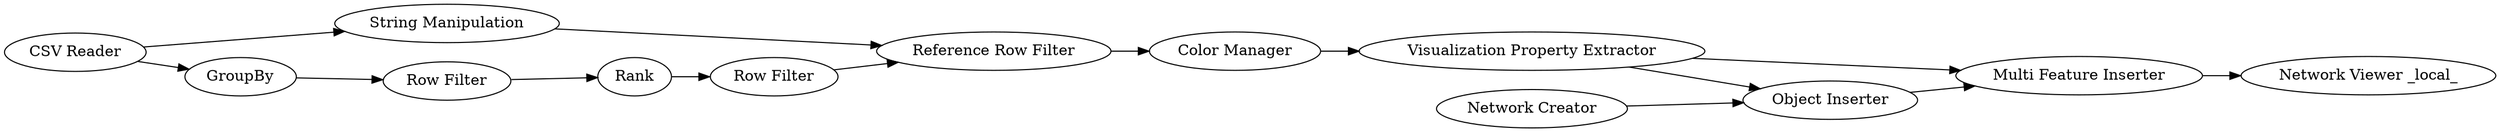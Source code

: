 digraph {
	"-6072521399952292360_19" [label="Multi Feature Inserter"]
	"-6072521399952292360_8" [label="Object Inserter"]
	"-6072521399952292360_17" [label="Color Manager"]
	"-6072521399952292360_6" [label="Reference Row Filter"]
	"-6072521399952292360_16" [label="CSV Reader"]
	"-6072521399952292360_18" [label="Visualization Property Extractor"]
	"-6072521399952292360_14" [label="String Manipulation"]
	"-6072521399952292360_2" [label=GroupBy]
	"-6072521399952292360_5" [label="Row Filter"]
	"-6072521399952292360_4" [label=Rank]
	"-6072521399952292360_3" [label="Row Filter"]
	"-6072521399952292360_13" [label="Network Viewer _local_"]
	"-6072521399952292360_7" [label="Network Creator"]
	"-6072521399952292360_16" -> "-6072521399952292360_14"
	"-6072521399952292360_18" -> "-6072521399952292360_19"
	"-6072521399952292360_7" -> "-6072521399952292360_8"
	"-6072521399952292360_17" -> "-6072521399952292360_18"
	"-6072521399952292360_18" -> "-6072521399952292360_8"
	"-6072521399952292360_19" -> "-6072521399952292360_13"
	"-6072521399952292360_4" -> "-6072521399952292360_5"
	"-6072521399952292360_3" -> "-6072521399952292360_4"
	"-6072521399952292360_14" -> "-6072521399952292360_6"
	"-6072521399952292360_8" -> "-6072521399952292360_19"
	"-6072521399952292360_6" -> "-6072521399952292360_17"
	"-6072521399952292360_16" -> "-6072521399952292360_2"
	"-6072521399952292360_5" -> "-6072521399952292360_6"
	"-6072521399952292360_2" -> "-6072521399952292360_3"
	rankdir=LR
}

